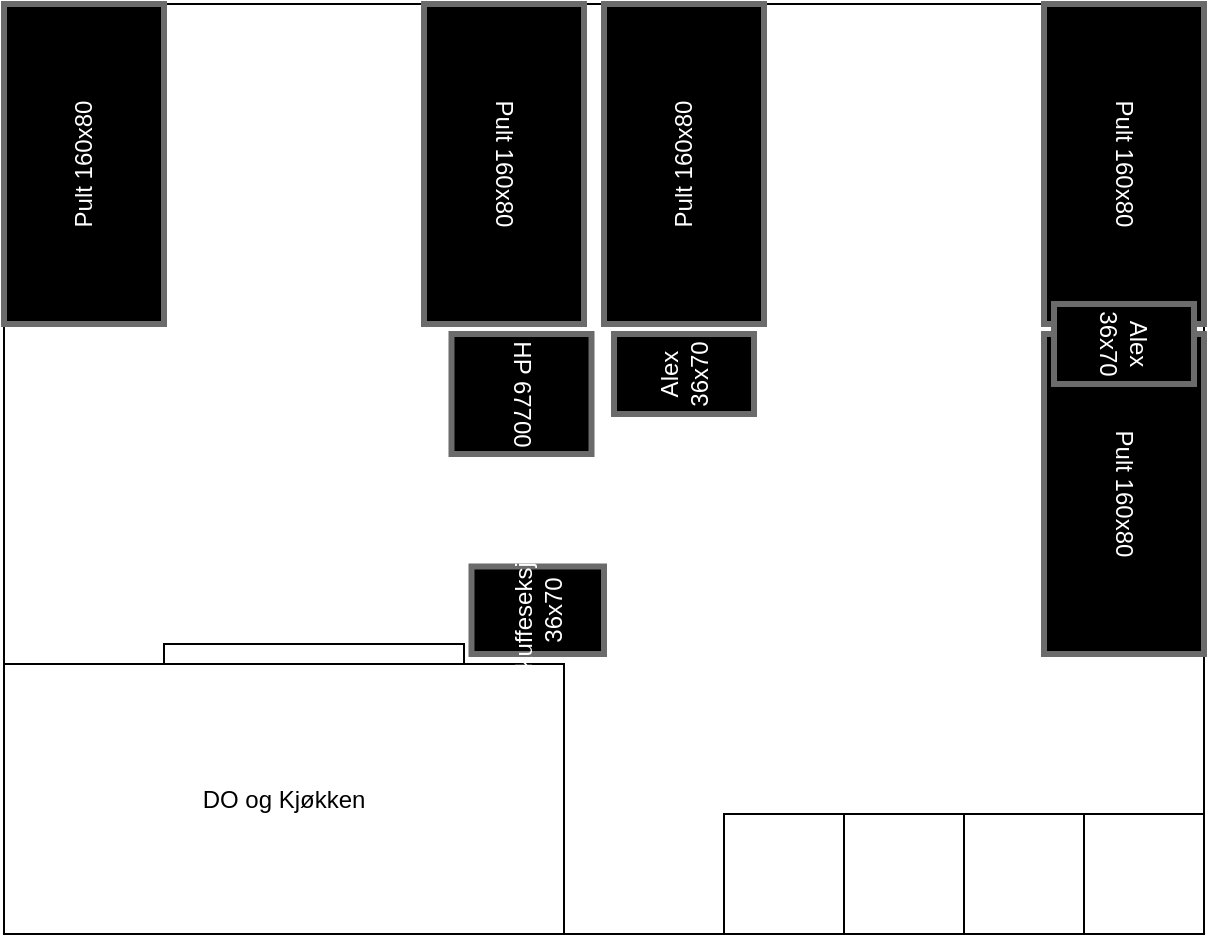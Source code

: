 <mxfile version="21.7.2" type="github">
  <diagram name="Page-1" id="4DINRk2LaHxPd33yMJ1C">
    <mxGraphModel dx="1112" dy="681" grid="1" gridSize="10" guides="1" tooltips="1" connect="1" arrows="1" fold="1" page="1" pageScale="1" pageWidth="850" pageHeight="1100" math="0" shadow="0">
      <root>
        <mxCell id="0" />
        <mxCell id="1" parent="0" />
        <mxCell id="z2qyfkpqwB943ycXuCiq-10" value="" style="rounded=0;whiteSpace=wrap;html=1;fillColor=none;" vertex="1" parent="1">
          <mxGeometry x="110" y="120" width="600" height="465" as="geometry" />
        </mxCell>
        <mxCell id="z2qyfkpqwB943ycXuCiq-1" value="Pult 160x80" style="rounded=0;whiteSpace=wrap;html=1;fillColor=#000000;strokeColor=#6b6b6b;strokeWidth=3;fontColor=#FFFFFF;rotation=-90;" vertex="1" parent="1">
          <mxGeometry x="70" y="160" width="160" height="80" as="geometry" />
        </mxCell>
        <mxCell id="z2qyfkpqwB943ycXuCiq-3" value="Pult 160x80" style="rounded=0;whiteSpace=wrap;html=1;fillColor=#000000;strokeColor=#6b6b6b;strokeWidth=3;fontColor=#FFFFFF;rotation=-90;" vertex="1" parent="1">
          <mxGeometry x="370" y="160" width="160" height="80" as="geometry" />
        </mxCell>
        <mxCell id="z2qyfkpqwB943ycXuCiq-4" value="Pult 160x80" style="rounded=0;whiteSpace=wrap;html=1;fillColor=#000000;strokeColor=#6b6b6b;strokeWidth=3;fontColor=#FFFFFF;rotation=90;" vertex="1" parent="1">
          <mxGeometry x="590" y="160" width="160" height="80" as="geometry" />
        </mxCell>
        <mxCell id="z2qyfkpqwB943ycXuCiq-5" value="Pult 160x80" style="rounded=0;whiteSpace=wrap;html=1;fillColor=#000000;strokeColor=#6b6b6b;strokeWidth=3;fontColor=#FFFFFF;rotation=90;" vertex="1" parent="1">
          <mxGeometry x="590" y="325" width="160" height="80" as="geometry" />
        </mxCell>
        <mxCell id="z2qyfkpqwB943ycXuCiq-7" value="Alex&lt;br&gt;36x70" style="rounded=0;whiteSpace=wrap;html=1;fillColor=#000000;strokeColor=#6b6b6b;strokeWidth=3;fontColor=#FFFFFF;rotation=-90;" vertex="1" parent="1">
          <mxGeometry x="430" y="270" width="40" height="70" as="geometry" />
        </mxCell>
        <mxCell id="z2qyfkpqwB943ycXuCiq-8" value="Alex&lt;br&gt;36x70" style="rounded=0;whiteSpace=wrap;html=1;fillColor=#000000;strokeColor=#6b6b6b;strokeWidth=3;fontColor=#FFFFFF;rotation=90;" vertex="1" parent="1">
          <mxGeometry x="650" y="255" width="40" height="70" as="geometry" />
        </mxCell>
        <mxCell id="z2qyfkpqwB943ycXuCiq-12" value="" style="rounded=0;whiteSpace=wrap;html=1;" vertex="1" parent="1">
          <mxGeometry x="650" y="525" width="60" height="60" as="geometry" />
        </mxCell>
        <mxCell id="z2qyfkpqwB943ycXuCiq-13" value="" style="rounded=0;whiteSpace=wrap;html=1;" vertex="1" parent="1">
          <mxGeometry x="590" y="525" width="60" height="60" as="geometry" />
        </mxCell>
        <mxCell id="z2qyfkpqwB943ycXuCiq-14" value="" style="rounded=0;whiteSpace=wrap;html=1;" vertex="1" parent="1">
          <mxGeometry x="530" y="525" width="60" height="60" as="geometry" />
        </mxCell>
        <mxCell id="z2qyfkpqwB943ycXuCiq-15" value="" style="rounded=0;whiteSpace=wrap;html=1;" vertex="1" parent="1">
          <mxGeometry x="470" y="525" width="60" height="60" as="geometry" />
        </mxCell>
        <mxCell id="z2qyfkpqwB943ycXuCiq-17" value="DO og Kjøkken" style="rounded=0;whiteSpace=wrap;html=1;" vertex="1" parent="1">
          <mxGeometry x="110" y="450" width="280" height="135" as="geometry" />
        </mxCell>
        <mxCell id="z2qyfkpqwB943ycXuCiq-18" value="Skuffeseksjon&lt;br&gt;36x70" style="rounded=0;whiteSpace=wrap;html=1;fillColor=#000000;strokeColor=#6b6b6b;strokeWidth=3;fontColor=#FFFFFF;rotation=-90;" vertex="1" parent="1">
          <mxGeometry x="355" y="390" width="43.75" height="66.25" as="geometry" />
        </mxCell>
        <mxCell id="z2qyfkpqwB943ycXuCiq-19" value="HP 67700" style="rounded=0;whiteSpace=wrap;html=1;fillColor=#000000;strokeColor=#6b6b6b;strokeWidth=3;fontColor=#FFFFFF;rotation=90;" vertex="1" parent="1">
          <mxGeometry x="338.75" y="280" width="60" height="70" as="geometry" />
        </mxCell>
        <mxCell id="z2qyfkpqwB943ycXuCiq-20" value="" style="rounded=0;whiteSpace=wrap;html=1;" vertex="1" parent="1">
          <mxGeometry x="190" y="440" width="150" height="10" as="geometry" />
        </mxCell>
        <mxCell id="z2qyfkpqwB943ycXuCiq-21" value="Pult 160x80" style="rounded=0;whiteSpace=wrap;html=1;fillColor=#000000;strokeColor=#6b6b6b;strokeWidth=3;fontColor=#FFFFFF;rotation=90;" vertex="1" parent="1">
          <mxGeometry x="280" y="160" width="160" height="80" as="geometry" />
        </mxCell>
      </root>
    </mxGraphModel>
  </diagram>
</mxfile>
